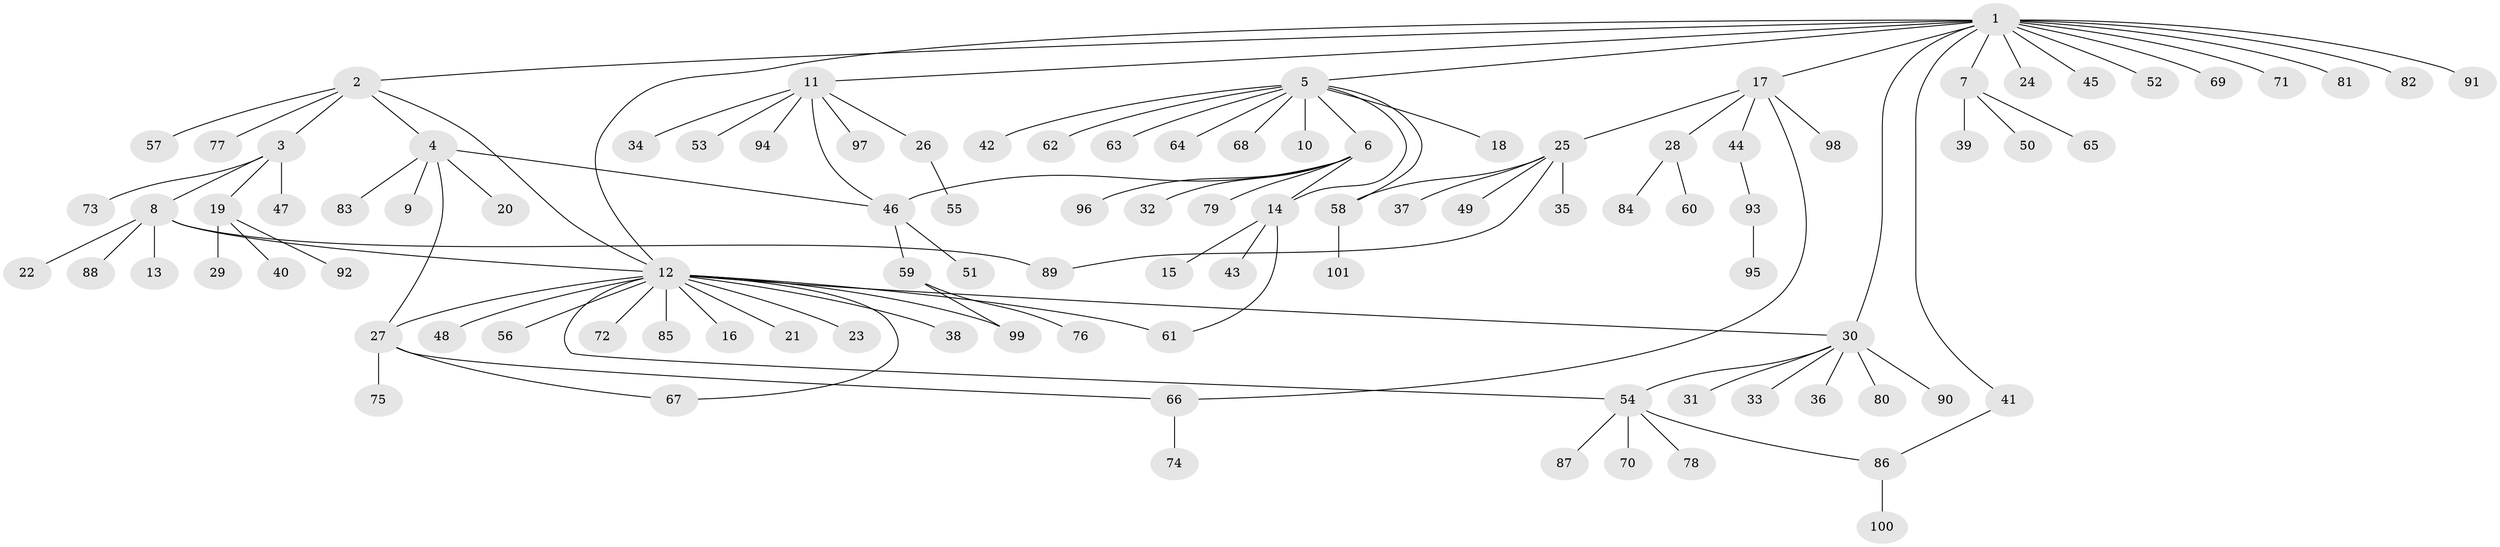 // coarse degree distribution, {15: 0.01639344262295082, 5: 0.04918032786885246, 4: 0.09836065573770492, 10: 0.01639344262295082, 3: 0.06557377049180328, 1: 0.5409836065573771, 6: 0.01639344262295082, 8: 0.01639344262295082, 2: 0.16393442622950818, 7: 0.01639344262295082}
// Generated by graph-tools (version 1.1) at 2025/50/03/04/25 22:50:18]
// undirected, 101 vertices, 115 edges
graph export_dot {
  node [color=gray90,style=filled];
  1;
  2;
  3;
  4;
  5;
  6;
  7;
  8;
  9;
  10;
  11;
  12;
  13;
  14;
  15;
  16;
  17;
  18;
  19;
  20;
  21;
  22;
  23;
  24;
  25;
  26;
  27;
  28;
  29;
  30;
  31;
  32;
  33;
  34;
  35;
  36;
  37;
  38;
  39;
  40;
  41;
  42;
  43;
  44;
  45;
  46;
  47;
  48;
  49;
  50;
  51;
  52;
  53;
  54;
  55;
  56;
  57;
  58;
  59;
  60;
  61;
  62;
  63;
  64;
  65;
  66;
  67;
  68;
  69;
  70;
  71;
  72;
  73;
  74;
  75;
  76;
  77;
  78;
  79;
  80;
  81;
  82;
  83;
  84;
  85;
  86;
  87;
  88;
  89;
  90;
  91;
  92;
  93;
  94;
  95;
  96;
  97;
  98;
  99;
  100;
  101;
  1 -- 2;
  1 -- 5;
  1 -- 7;
  1 -- 11;
  1 -- 12;
  1 -- 17;
  1 -- 24;
  1 -- 30;
  1 -- 41;
  1 -- 45;
  1 -- 52;
  1 -- 69;
  1 -- 71;
  1 -- 81;
  1 -- 82;
  1 -- 91;
  2 -- 3;
  2 -- 4;
  2 -- 12;
  2 -- 57;
  2 -- 77;
  3 -- 8;
  3 -- 19;
  3 -- 47;
  3 -- 73;
  4 -- 9;
  4 -- 20;
  4 -- 27;
  4 -- 46;
  4 -- 83;
  5 -- 6;
  5 -- 10;
  5 -- 14;
  5 -- 18;
  5 -- 42;
  5 -- 58;
  5 -- 62;
  5 -- 63;
  5 -- 64;
  5 -- 68;
  6 -- 14;
  6 -- 32;
  6 -- 46;
  6 -- 79;
  6 -- 96;
  7 -- 39;
  7 -- 50;
  7 -- 65;
  8 -- 12;
  8 -- 13;
  8 -- 22;
  8 -- 88;
  8 -- 89;
  11 -- 26;
  11 -- 34;
  11 -- 46;
  11 -- 53;
  11 -- 94;
  11 -- 97;
  12 -- 16;
  12 -- 21;
  12 -- 23;
  12 -- 27;
  12 -- 30;
  12 -- 38;
  12 -- 48;
  12 -- 54;
  12 -- 56;
  12 -- 61;
  12 -- 67;
  12 -- 72;
  12 -- 85;
  12 -- 99;
  14 -- 15;
  14 -- 43;
  14 -- 61;
  17 -- 25;
  17 -- 28;
  17 -- 44;
  17 -- 66;
  17 -- 98;
  19 -- 29;
  19 -- 40;
  19 -- 92;
  25 -- 35;
  25 -- 37;
  25 -- 49;
  25 -- 58;
  25 -- 89;
  26 -- 55;
  27 -- 66;
  27 -- 67;
  27 -- 75;
  28 -- 60;
  28 -- 84;
  30 -- 31;
  30 -- 33;
  30 -- 36;
  30 -- 54;
  30 -- 80;
  30 -- 90;
  41 -- 86;
  44 -- 93;
  46 -- 51;
  46 -- 59;
  54 -- 70;
  54 -- 78;
  54 -- 86;
  54 -- 87;
  58 -- 101;
  59 -- 76;
  59 -- 99;
  66 -- 74;
  86 -- 100;
  93 -- 95;
}
